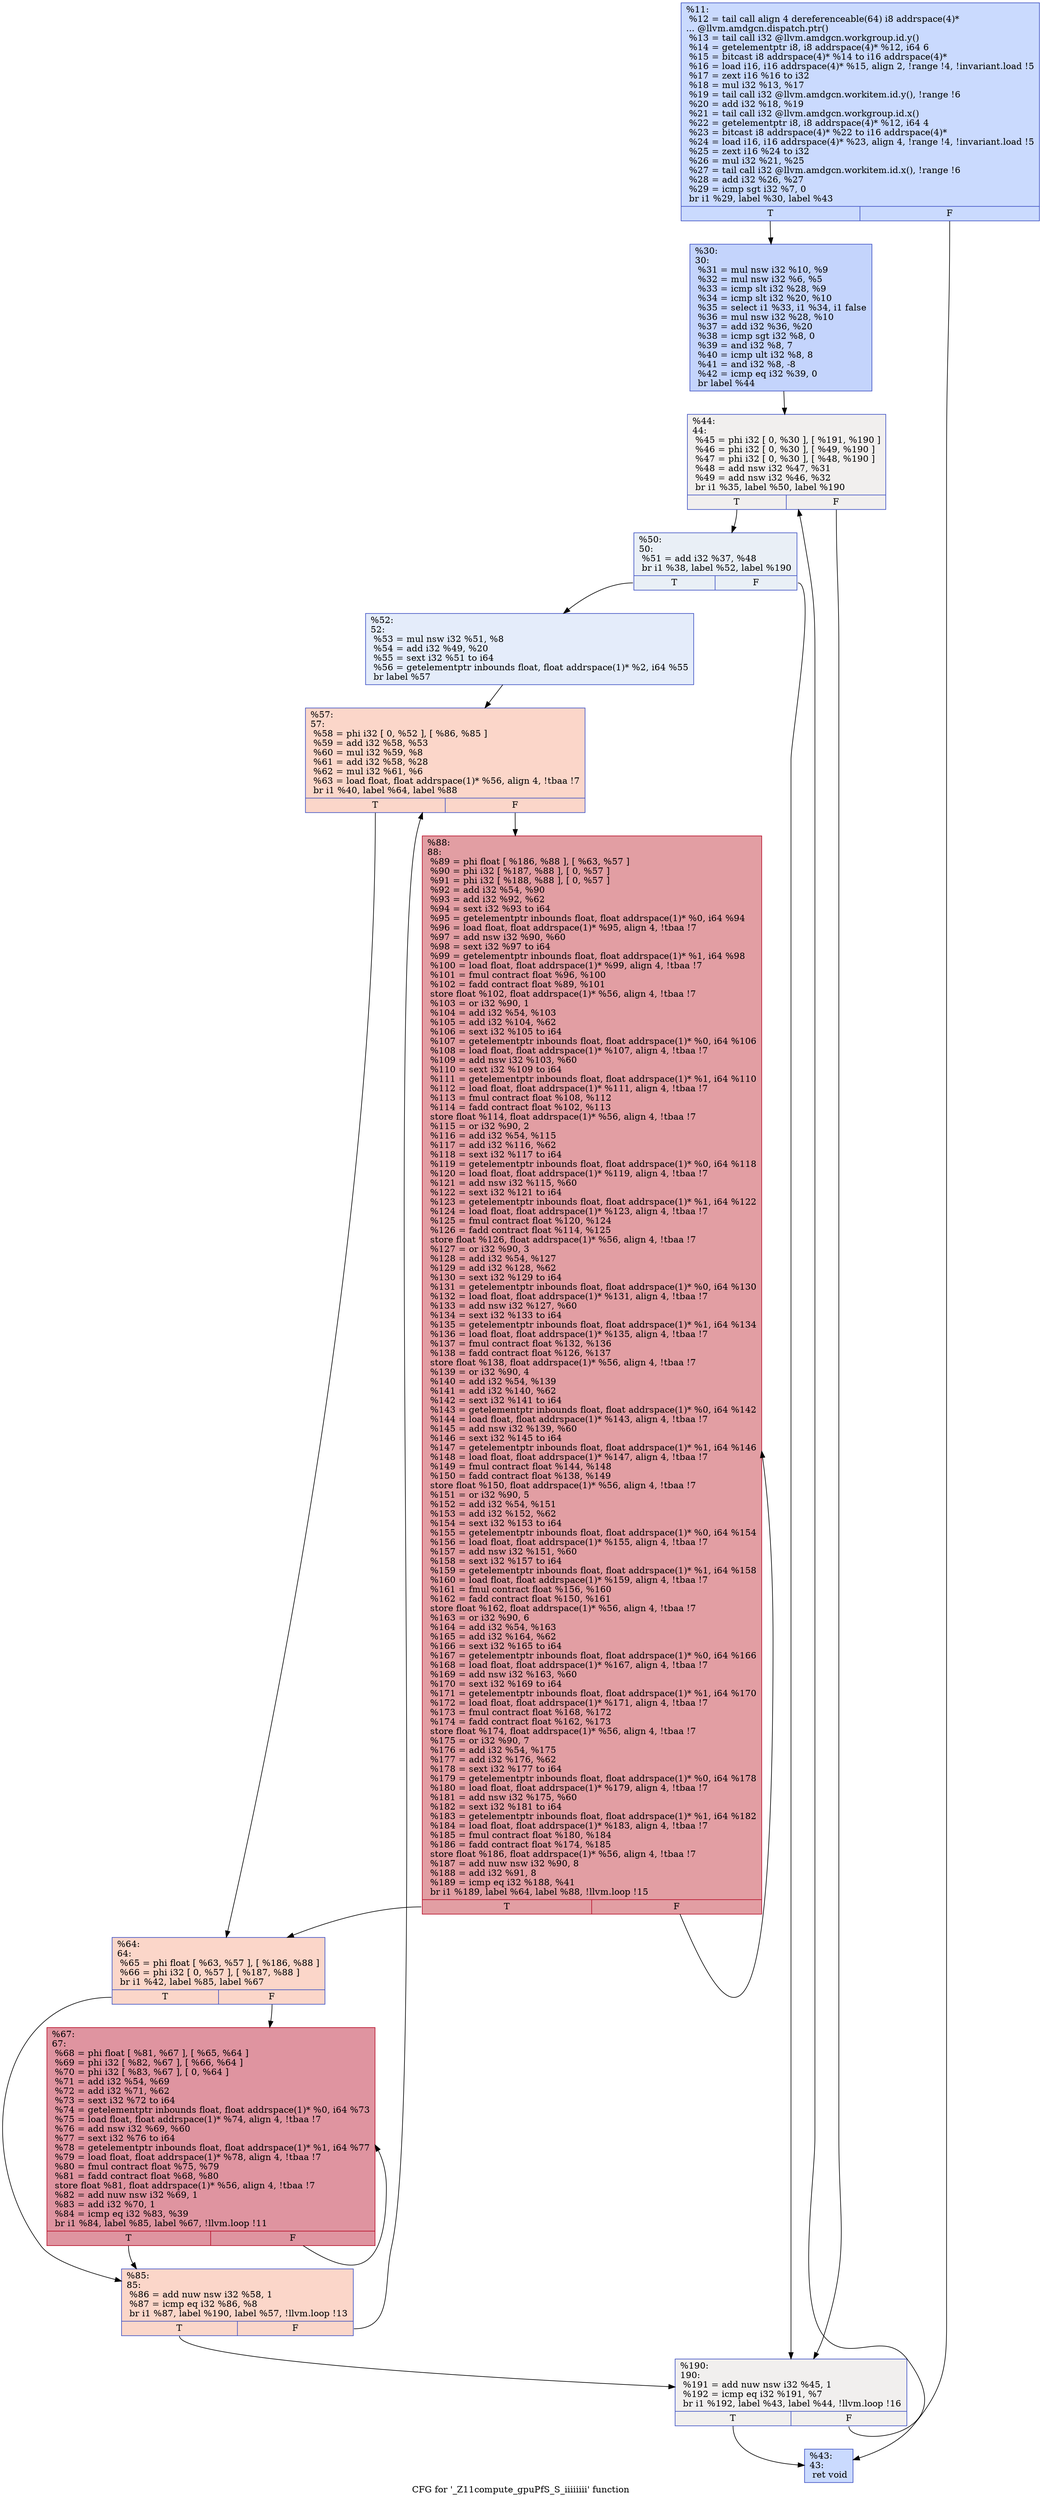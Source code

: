 digraph "CFG for '_Z11compute_gpuPfS_S_iiiiiiii' function" {
	label="CFG for '_Z11compute_gpuPfS_S_iiiiiiii' function";

	Node0x4980620 [shape=record,color="#3d50c3ff", style=filled, fillcolor="#88abfd70",label="{%11:\l  %12 = tail call align 4 dereferenceable(64) i8 addrspace(4)*\l... @llvm.amdgcn.dispatch.ptr()\l  %13 = tail call i32 @llvm.amdgcn.workgroup.id.y()\l  %14 = getelementptr i8, i8 addrspace(4)* %12, i64 6\l  %15 = bitcast i8 addrspace(4)* %14 to i16 addrspace(4)*\l  %16 = load i16, i16 addrspace(4)* %15, align 2, !range !4, !invariant.load !5\l  %17 = zext i16 %16 to i32\l  %18 = mul i32 %13, %17\l  %19 = tail call i32 @llvm.amdgcn.workitem.id.y(), !range !6\l  %20 = add i32 %18, %19\l  %21 = tail call i32 @llvm.amdgcn.workgroup.id.x()\l  %22 = getelementptr i8, i8 addrspace(4)* %12, i64 4\l  %23 = bitcast i8 addrspace(4)* %22 to i16 addrspace(4)*\l  %24 = load i16, i16 addrspace(4)* %23, align 4, !range !4, !invariant.load !5\l  %25 = zext i16 %24 to i32\l  %26 = mul i32 %21, %25\l  %27 = tail call i32 @llvm.amdgcn.workitem.id.x(), !range !6\l  %28 = add i32 %26, %27\l  %29 = icmp sgt i32 %7, 0\l  br i1 %29, label %30, label %43\l|{<s0>T|<s1>F}}"];
	Node0x4980620:s0 -> Node0x4984ae0;
	Node0x4980620:s1 -> Node0x4984b70;
	Node0x4984ae0 [shape=record,color="#3d50c3ff", style=filled, fillcolor="#7a9df870",label="{%30:\l30:                                               \l  %31 = mul nsw i32 %10, %9\l  %32 = mul nsw i32 %6, %5\l  %33 = icmp slt i32 %28, %9\l  %34 = icmp slt i32 %20, %10\l  %35 = select i1 %33, i1 %34, i1 false\l  %36 = mul nsw i32 %28, %10\l  %37 = add i32 %36, %20\l  %38 = icmp sgt i32 %8, 0\l  %39 = and i32 %8, 7\l  %40 = icmp ult i32 %8, 8\l  %41 = and i32 %8, -8\l  %42 = icmp eq i32 %39, 0\l  br label %44\l}"];
	Node0x4984ae0 -> Node0x4985570;
	Node0x4984b70 [shape=record,color="#3d50c3ff", style=filled, fillcolor="#88abfd70",label="{%43:\l43:                                               \l  ret void\l}"];
	Node0x4985570 [shape=record,color="#3d50c3ff", style=filled, fillcolor="#e0dbd870",label="{%44:\l44:                                               \l  %45 = phi i32 [ 0, %30 ], [ %191, %190 ]\l  %46 = phi i32 [ 0, %30 ], [ %49, %190 ]\l  %47 = phi i32 [ 0, %30 ], [ %48, %190 ]\l  %48 = add nsw i32 %47, %31\l  %49 = add nsw i32 %46, %32\l  br i1 %35, label %50, label %190\l|{<s0>T|<s1>F}}"];
	Node0x4985570:s0 -> Node0x4985b10;
	Node0x4985570:s1 -> Node0x49856b0;
	Node0x4985b10 [shape=record,color="#3d50c3ff", style=filled, fillcolor="#cedaeb70",label="{%50:\l50:                                               \l  %51 = add i32 %37, %48\l  br i1 %38, label %52, label %190\l|{<s0>T|<s1>F}}"];
	Node0x4985b10:s0 -> Node0x4985ca0;
	Node0x4985b10:s1 -> Node0x49856b0;
	Node0x4985ca0 [shape=record,color="#3d50c3ff", style=filled, fillcolor="#c1d4f470",label="{%52:\l52:                                               \l  %53 = mul nsw i32 %51, %8\l  %54 = add i32 %49, %20\l  %55 = sext i32 %51 to i64\l  %56 = getelementptr inbounds float, float addrspace(1)* %2, i64 %55\l  br label %57\l}"];
	Node0x4985ca0 -> Node0x4985fd0;
	Node0x4985fd0 [shape=record,color="#3d50c3ff", style=filled, fillcolor="#f6a38570",label="{%57:\l57:                                               \l  %58 = phi i32 [ 0, %52 ], [ %86, %85 ]\l  %59 = add i32 %58, %53\l  %60 = mul i32 %59, %8\l  %61 = add i32 %58, %28\l  %62 = mul i32 %61, %6\l  %63 = load float, float addrspace(1)* %56, align 4, !tbaa !7\l  br i1 %40, label %64, label %88\l|{<s0>T|<s1>F}}"];
	Node0x4985fd0:s0 -> Node0x4986580;
	Node0x4985fd0:s1 -> Node0x4986610;
	Node0x4986580 [shape=record,color="#3d50c3ff", style=filled, fillcolor="#f6a38570",label="{%64:\l64:                                               \l  %65 = phi float [ %63, %57 ], [ %186, %88 ]\l  %66 = phi i32 [ 0, %57 ], [ %187, %88 ]\l  br i1 %42, label %85, label %67\l|{<s0>T|<s1>F}}"];
	Node0x4986580:s0 -> Node0x4986090;
	Node0x4986580:s1 -> Node0x4986b60;
	Node0x4986b60 [shape=record,color="#b70d28ff", style=filled, fillcolor="#b70d2870",label="{%67:\l67:                                               \l  %68 = phi float [ %81, %67 ], [ %65, %64 ]\l  %69 = phi i32 [ %82, %67 ], [ %66, %64 ]\l  %70 = phi i32 [ %83, %67 ], [ 0, %64 ]\l  %71 = add i32 %54, %69\l  %72 = add i32 %71, %62\l  %73 = sext i32 %72 to i64\l  %74 = getelementptr inbounds float, float addrspace(1)* %0, i64 %73\l  %75 = load float, float addrspace(1)* %74, align 4, !tbaa !7\l  %76 = add nsw i32 %69, %60\l  %77 = sext i32 %76 to i64\l  %78 = getelementptr inbounds float, float addrspace(1)* %1, i64 %77\l  %79 = load float, float addrspace(1)* %78, align 4, !tbaa !7\l  %80 = fmul contract float %75, %79\l  %81 = fadd contract float %68, %80\l  store float %81, float addrspace(1)* %56, align 4, !tbaa !7\l  %82 = add nuw nsw i32 %69, 1\l  %83 = add i32 %70, 1\l  %84 = icmp eq i32 %83, %39\l  br i1 %84, label %85, label %67, !llvm.loop !11\l|{<s0>T|<s1>F}}"];
	Node0x4986b60:s0 -> Node0x4986090;
	Node0x4986b60:s1 -> Node0x4986b60;
	Node0x4986090 [shape=record,color="#3d50c3ff", style=filled, fillcolor="#f6a38570",label="{%85:\l85:                                               \l  %86 = add nuw nsw i32 %58, 1\l  %87 = icmp eq i32 %86, %8\l  br i1 %87, label %190, label %57, !llvm.loop !13\l|{<s0>T|<s1>F}}"];
	Node0x4986090:s0 -> Node0x49856b0;
	Node0x4986090:s1 -> Node0x4985fd0;
	Node0x4986610 [shape=record,color="#b70d28ff", style=filled, fillcolor="#be242e70",label="{%88:\l88:                                               \l  %89 = phi float [ %186, %88 ], [ %63, %57 ]\l  %90 = phi i32 [ %187, %88 ], [ 0, %57 ]\l  %91 = phi i32 [ %188, %88 ], [ 0, %57 ]\l  %92 = add i32 %54, %90\l  %93 = add i32 %92, %62\l  %94 = sext i32 %93 to i64\l  %95 = getelementptr inbounds float, float addrspace(1)* %0, i64 %94\l  %96 = load float, float addrspace(1)* %95, align 4, !tbaa !7\l  %97 = add nsw i32 %90, %60\l  %98 = sext i32 %97 to i64\l  %99 = getelementptr inbounds float, float addrspace(1)* %1, i64 %98\l  %100 = load float, float addrspace(1)* %99, align 4, !tbaa !7\l  %101 = fmul contract float %96, %100\l  %102 = fadd contract float %89, %101\l  store float %102, float addrspace(1)* %56, align 4, !tbaa !7\l  %103 = or i32 %90, 1\l  %104 = add i32 %54, %103\l  %105 = add i32 %104, %62\l  %106 = sext i32 %105 to i64\l  %107 = getelementptr inbounds float, float addrspace(1)* %0, i64 %106\l  %108 = load float, float addrspace(1)* %107, align 4, !tbaa !7\l  %109 = add nsw i32 %103, %60\l  %110 = sext i32 %109 to i64\l  %111 = getelementptr inbounds float, float addrspace(1)* %1, i64 %110\l  %112 = load float, float addrspace(1)* %111, align 4, !tbaa !7\l  %113 = fmul contract float %108, %112\l  %114 = fadd contract float %102, %113\l  store float %114, float addrspace(1)* %56, align 4, !tbaa !7\l  %115 = or i32 %90, 2\l  %116 = add i32 %54, %115\l  %117 = add i32 %116, %62\l  %118 = sext i32 %117 to i64\l  %119 = getelementptr inbounds float, float addrspace(1)* %0, i64 %118\l  %120 = load float, float addrspace(1)* %119, align 4, !tbaa !7\l  %121 = add nsw i32 %115, %60\l  %122 = sext i32 %121 to i64\l  %123 = getelementptr inbounds float, float addrspace(1)* %1, i64 %122\l  %124 = load float, float addrspace(1)* %123, align 4, !tbaa !7\l  %125 = fmul contract float %120, %124\l  %126 = fadd contract float %114, %125\l  store float %126, float addrspace(1)* %56, align 4, !tbaa !7\l  %127 = or i32 %90, 3\l  %128 = add i32 %54, %127\l  %129 = add i32 %128, %62\l  %130 = sext i32 %129 to i64\l  %131 = getelementptr inbounds float, float addrspace(1)* %0, i64 %130\l  %132 = load float, float addrspace(1)* %131, align 4, !tbaa !7\l  %133 = add nsw i32 %127, %60\l  %134 = sext i32 %133 to i64\l  %135 = getelementptr inbounds float, float addrspace(1)* %1, i64 %134\l  %136 = load float, float addrspace(1)* %135, align 4, !tbaa !7\l  %137 = fmul contract float %132, %136\l  %138 = fadd contract float %126, %137\l  store float %138, float addrspace(1)* %56, align 4, !tbaa !7\l  %139 = or i32 %90, 4\l  %140 = add i32 %54, %139\l  %141 = add i32 %140, %62\l  %142 = sext i32 %141 to i64\l  %143 = getelementptr inbounds float, float addrspace(1)* %0, i64 %142\l  %144 = load float, float addrspace(1)* %143, align 4, !tbaa !7\l  %145 = add nsw i32 %139, %60\l  %146 = sext i32 %145 to i64\l  %147 = getelementptr inbounds float, float addrspace(1)* %1, i64 %146\l  %148 = load float, float addrspace(1)* %147, align 4, !tbaa !7\l  %149 = fmul contract float %144, %148\l  %150 = fadd contract float %138, %149\l  store float %150, float addrspace(1)* %56, align 4, !tbaa !7\l  %151 = or i32 %90, 5\l  %152 = add i32 %54, %151\l  %153 = add i32 %152, %62\l  %154 = sext i32 %153 to i64\l  %155 = getelementptr inbounds float, float addrspace(1)* %0, i64 %154\l  %156 = load float, float addrspace(1)* %155, align 4, !tbaa !7\l  %157 = add nsw i32 %151, %60\l  %158 = sext i32 %157 to i64\l  %159 = getelementptr inbounds float, float addrspace(1)* %1, i64 %158\l  %160 = load float, float addrspace(1)* %159, align 4, !tbaa !7\l  %161 = fmul contract float %156, %160\l  %162 = fadd contract float %150, %161\l  store float %162, float addrspace(1)* %56, align 4, !tbaa !7\l  %163 = or i32 %90, 6\l  %164 = add i32 %54, %163\l  %165 = add i32 %164, %62\l  %166 = sext i32 %165 to i64\l  %167 = getelementptr inbounds float, float addrspace(1)* %0, i64 %166\l  %168 = load float, float addrspace(1)* %167, align 4, !tbaa !7\l  %169 = add nsw i32 %163, %60\l  %170 = sext i32 %169 to i64\l  %171 = getelementptr inbounds float, float addrspace(1)* %1, i64 %170\l  %172 = load float, float addrspace(1)* %171, align 4, !tbaa !7\l  %173 = fmul contract float %168, %172\l  %174 = fadd contract float %162, %173\l  store float %174, float addrspace(1)* %56, align 4, !tbaa !7\l  %175 = or i32 %90, 7\l  %176 = add i32 %54, %175\l  %177 = add i32 %176, %62\l  %178 = sext i32 %177 to i64\l  %179 = getelementptr inbounds float, float addrspace(1)* %0, i64 %178\l  %180 = load float, float addrspace(1)* %179, align 4, !tbaa !7\l  %181 = add nsw i32 %175, %60\l  %182 = sext i32 %181 to i64\l  %183 = getelementptr inbounds float, float addrspace(1)* %1, i64 %182\l  %184 = load float, float addrspace(1)* %183, align 4, !tbaa !7\l  %185 = fmul contract float %180, %184\l  %186 = fadd contract float %174, %185\l  store float %186, float addrspace(1)* %56, align 4, !tbaa !7\l  %187 = add nuw nsw i32 %90, 8\l  %188 = add i32 %91, 8\l  %189 = icmp eq i32 %188, %41\l  br i1 %189, label %64, label %88, !llvm.loop !15\l|{<s0>T|<s1>F}}"];
	Node0x4986610:s0 -> Node0x4986580;
	Node0x4986610:s1 -> Node0x4986610;
	Node0x49856b0 [shape=record,color="#3d50c3ff", style=filled, fillcolor="#e0dbd870",label="{%190:\l190:                                              \l  %191 = add nuw nsw i32 %45, 1\l  %192 = icmp eq i32 %191, %7\l  br i1 %192, label %43, label %44, !llvm.loop !16\l|{<s0>T|<s1>F}}"];
	Node0x49856b0:s0 -> Node0x4984b70;
	Node0x49856b0:s1 -> Node0x4985570;
}
